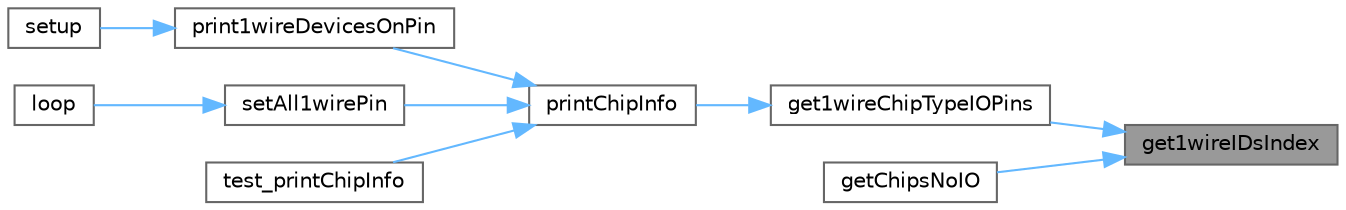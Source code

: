 digraph "get1wireIDsIndex"
{
 // LATEX_PDF_SIZE
  bgcolor="transparent";
  edge [fontname=Helvetica,fontsize=10,labelfontname=Helvetica,labelfontsize=10];
  node [fontname=Helvetica,fontsize=10,shape=box,height=0.2,width=0.4];
  rankdir="RL";
  Node1 [label="get1wireIDsIndex",height=0.2,width=0.4,color="gray40", fillcolor="grey60", style="filled", fontcolor="black",tooltip="Gets the array index index from the chip type id."];
  Node1 -> Node2 [dir="back",color="steelblue1",style="solid"];
  Node2 [label="get1wireChipTypeIOPins",height=0.2,width=0.4,color="grey40", fillcolor="white", style="filled",URL="$1wire__chip__io_8h.html#a26a5c521594f3f4380de4fe920f669fe",tooltip="Returns the number of IO pins the 1-wire chip has."];
  Node2 -> Node3 [dir="back",color="steelblue1",style="solid"];
  Node3 [label="printChipInfo",height=0.2,width=0.4,color="grey40", fillcolor="white", style="filled",URL="$1wire__chip__io_8h.html#a977007cf4daf77a6813d9bd5484e67e1",tooltip=" "];
  Node3 -> Node4 [dir="back",color="steelblue1",style="solid"];
  Node4 [label="print1wireDevicesOnPin",height=0.2,width=0.4,color="grey40", fillcolor="white", style="filled",URL="$1wire__chip__io_8h.html#ac44d2f53065a0b411f5c6094dfcac6ff",tooltip="Find and print details of chips on the 1-wire bus. OneWire class stores the pin, and by default the a..."];
  Node4 -> Node5 [dir="back",color="steelblue1",style="solid"];
  Node5 [label="setup",height=0.2,width=0.4,color="grey40", fillcolor="white", style="filled",URL="$main_8cpp.html#a4fc01d736fe50cf5b977f755b675f11d",tooltip=" "];
  Node3 -> Node6 [dir="back",color="steelblue1",style="solid"];
  Node6 [label="setAll1wirePin",height=0.2,width=0.4,color="grey40", fillcolor="white", style="filled",URL="$1wire__chip__io_8h.html#a1d6f9599dba99d3be6484b6dcb1ad2a7",tooltip="Find and print details of chips on the 1-wire bus. OneWire class stores the pin, and by default the a..."];
  Node6 -> Node7 [dir="back",color="steelblue1",style="solid"];
  Node7 [label="loop",height=0.2,width=0.4,color="grey40", fillcolor="white", style="filled",URL="$main_8cpp.html#afe461d27b9c48d5921c00d521181f12f",tooltip=" "];
  Node3 -> Node8 [dir="back",color="steelblue1",style="solid"];
  Node8 [label="test_printChipInfo",height=0.2,width=0.4,color="grey40", fillcolor="white", style="filled",URL="$1wire__chip__io_8h.html#a2e8000096e9b85edb1ba3aab584b0a8a",tooltip=" "];
  Node1 -> Node9 [dir="back",color="steelblue1",style="solid"];
  Node9 [label="getChipsNoIO",height=0.2,width=0.4,color="grey40", fillcolor="white", style="filled",URL="$1wire__chip__io_8h.html#a311f7b37ec0109f7273c2c2bc3757d9c",tooltip="Get the Chips number of IO pins."];
}
